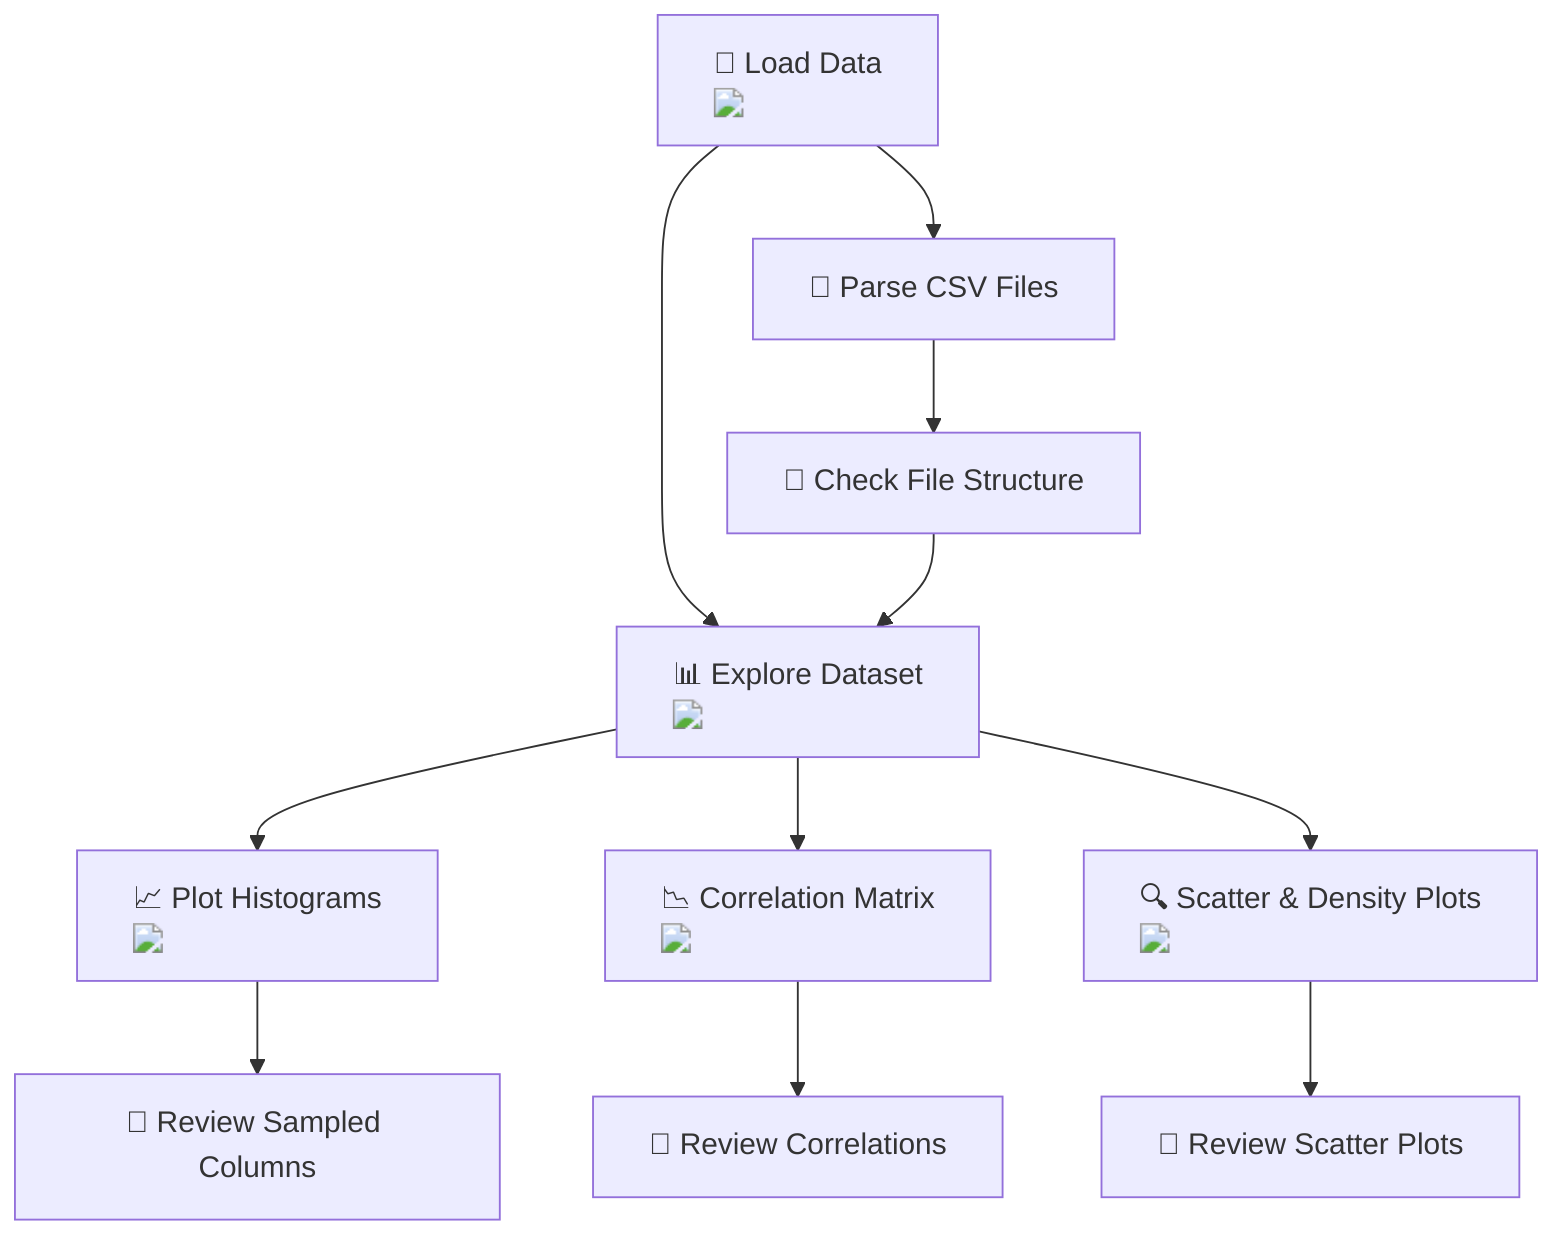 flowchart TD
    A["📂 Load Data<br/><img src='icons/file.svg' />"] --> B["📊 Explore Dataset<br/><img src='icons/table.svg' />"]
    B --> C["📈 Plot Histograms<br/><img src='dummy_plots/hist_template.svg' />"]
    B --> D["📉 Correlation Matrix<br/><img src='dummy_plots/boxplot_template.svg' />"]
    B --> E["🔍 Scatter & Density Plots<br/><img src='dummy_plots/scatter_plot_template.svg' />"]
    C --> F["📝 Review Sampled Columns"]
    D --> G["📝 Review Correlations"]
    E --> H["📝 Review Scatter Plots"]
    A --> I["📖 Parse CSV Files"]
    I --> J["📝 Check File Structure"]
    J --> B